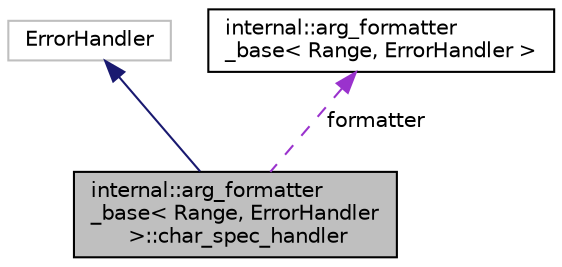 digraph "internal::arg_formatter_base&lt; Range, ErrorHandler &gt;::char_spec_handler"
{
  edge [fontname="Helvetica",fontsize="10",labelfontname="Helvetica",labelfontsize="10"];
  node [fontname="Helvetica",fontsize="10",shape=record];
  Node2 [label="internal::arg_formatter\l_base\< Range, ErrorHandler\l \>::char_spec_handler",height=0.2,width=0.4,color="black", fillcolor="grey75", style="filled", fontcolor="black"];
  Node3 -> Node2 [dir="back",color="midnightblue",fontsize="10",style="solid",fontname="Helvetica"];
  Node3 [label="ErrorHandler",height=0.2,width=0.4,color="grey75", fillcolor="white", style="filled"];
  Node4 -> Node2 [dir="back",color="darkorchid3",fontsize="10",style="dashed",label=" formatter" ,fontname="Helvetica"];
  Node4 [label="internal::arg_formatter\l_base\< Range, ErrorHandler \>",height=0.2,width=0.4,color="black", fillcolor="white", style="filled",URL="$classinternal_1_1arg__formatter__base.html"];
}
